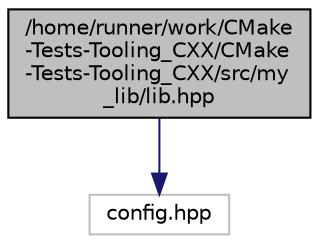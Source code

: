 digraph "/home/runner/work/CMake-Tests-Tooling_CXX/CMake-Tests-Tooling_CXX/src/my_lib/lib.hpp"
{
 // LATEX_PDF_SIZE
  edge [fontname="Helvetica",fontsize="10",labelfontname="Helvetica",labelfontsize="10"];
  node [fontname="Helvetica",fontsize="10",shape=record];
  Node1 [label="/home/runner/work/CMake\l-Tests-Tooling_CXX/CMake\l-Tests-Tooling_CXX/src/my\l_lib/lib.hpp",height=0.2,width=0.4,color="black", fillcolor="grey75", style="filled", fontcolor="black",tooltip=" "];
  Node1 -> Node2 [color="midnightblue",fontsize="10",style="solid",fontname="Helvetica"];
  Node2 [label="config.hpp",height=0.2,width=0.4,color="grey75", fillcolor="white", style="filled",tooltip=" "];
}
